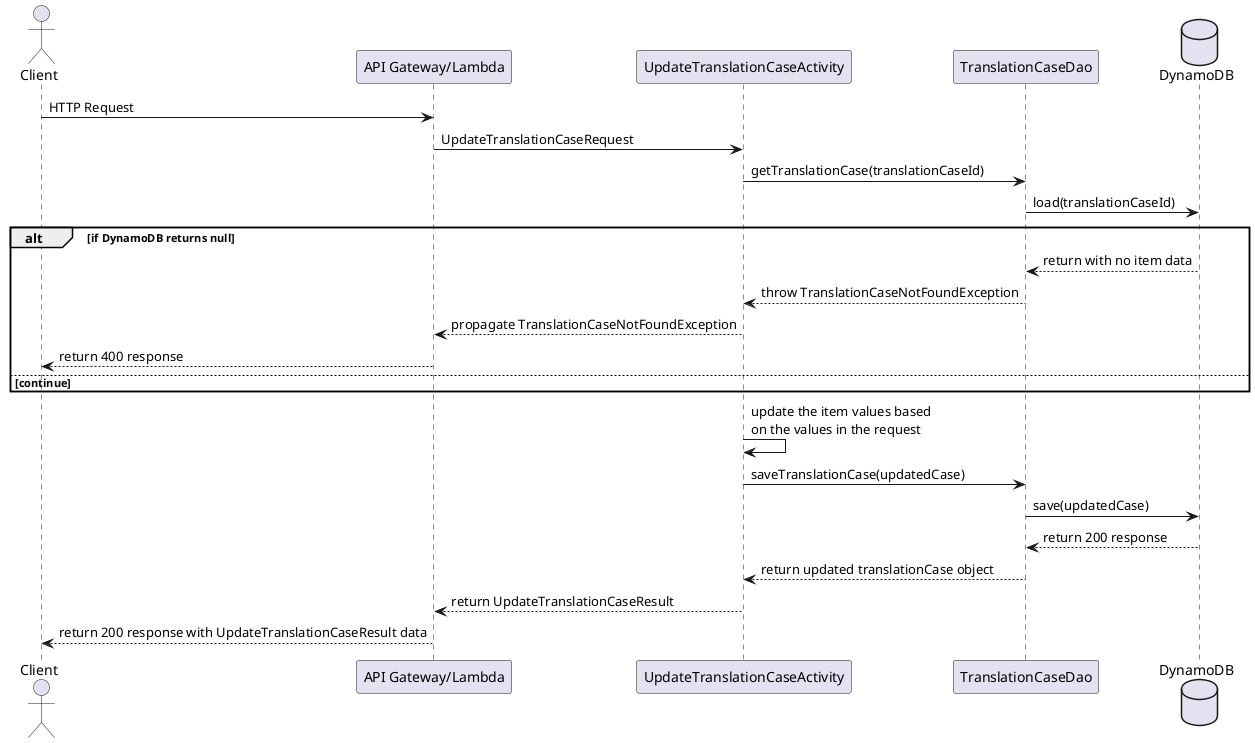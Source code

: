 @startuml

actor Client
participant "API Gateway/Lambda"
participant UpdateTranslationCaseActivity
participant TranslationCaseDao
database    DynamoDB

Client -> "API Gateway/Lambda" : HTTP Request
"API Gateway/Lambda" -> UpdateTranslationCaseActivity : UpdateTranslationCaseRequest

UpdateTranslationCaseActivity -> TranslationCaseDao : getTranslationCase(translationCaseId)
TranslationCaseDao -> DynamoDB : load(translationCaseId)

alt if DynamoDB returns null
    DynamoDB --> TranslationCaseDao: return with no item data
    TranslationCaseDao --> UpdateTranslationCaseActivity: throw TranslationCaseNotFoundException
    UpdateTranslationCaseActivity --> "API Gateway/Lambda": propagate TranslationCaseNotFoundException
    "API Gateway/Lambda" --> Client : return 400 response
else continue
end

UpdateTranslationCaseActivity -> UpdateTranslationCaseActivity : update the item values based\non the values in the request

UpdateTranslationCaseActivity -> TranslationCaseDao : saveTranslationCase(updatedCase)

TranslationCaseDao -> DynamoDB : save(updatedCase)
DynamoDB --> TranslationCaseDao : return 200 response
TranslationCaseDao --> UpdateTranslationCaseActivity : return updated translationCase object
UpdateTranslationCaseActivity --> "API Gateway/Lambda" : return UpdateTranslationCaseResult
"API Gateway/Lambda" --> Client : return 200 response with UpdateTranslationCaseResult data

@enduml